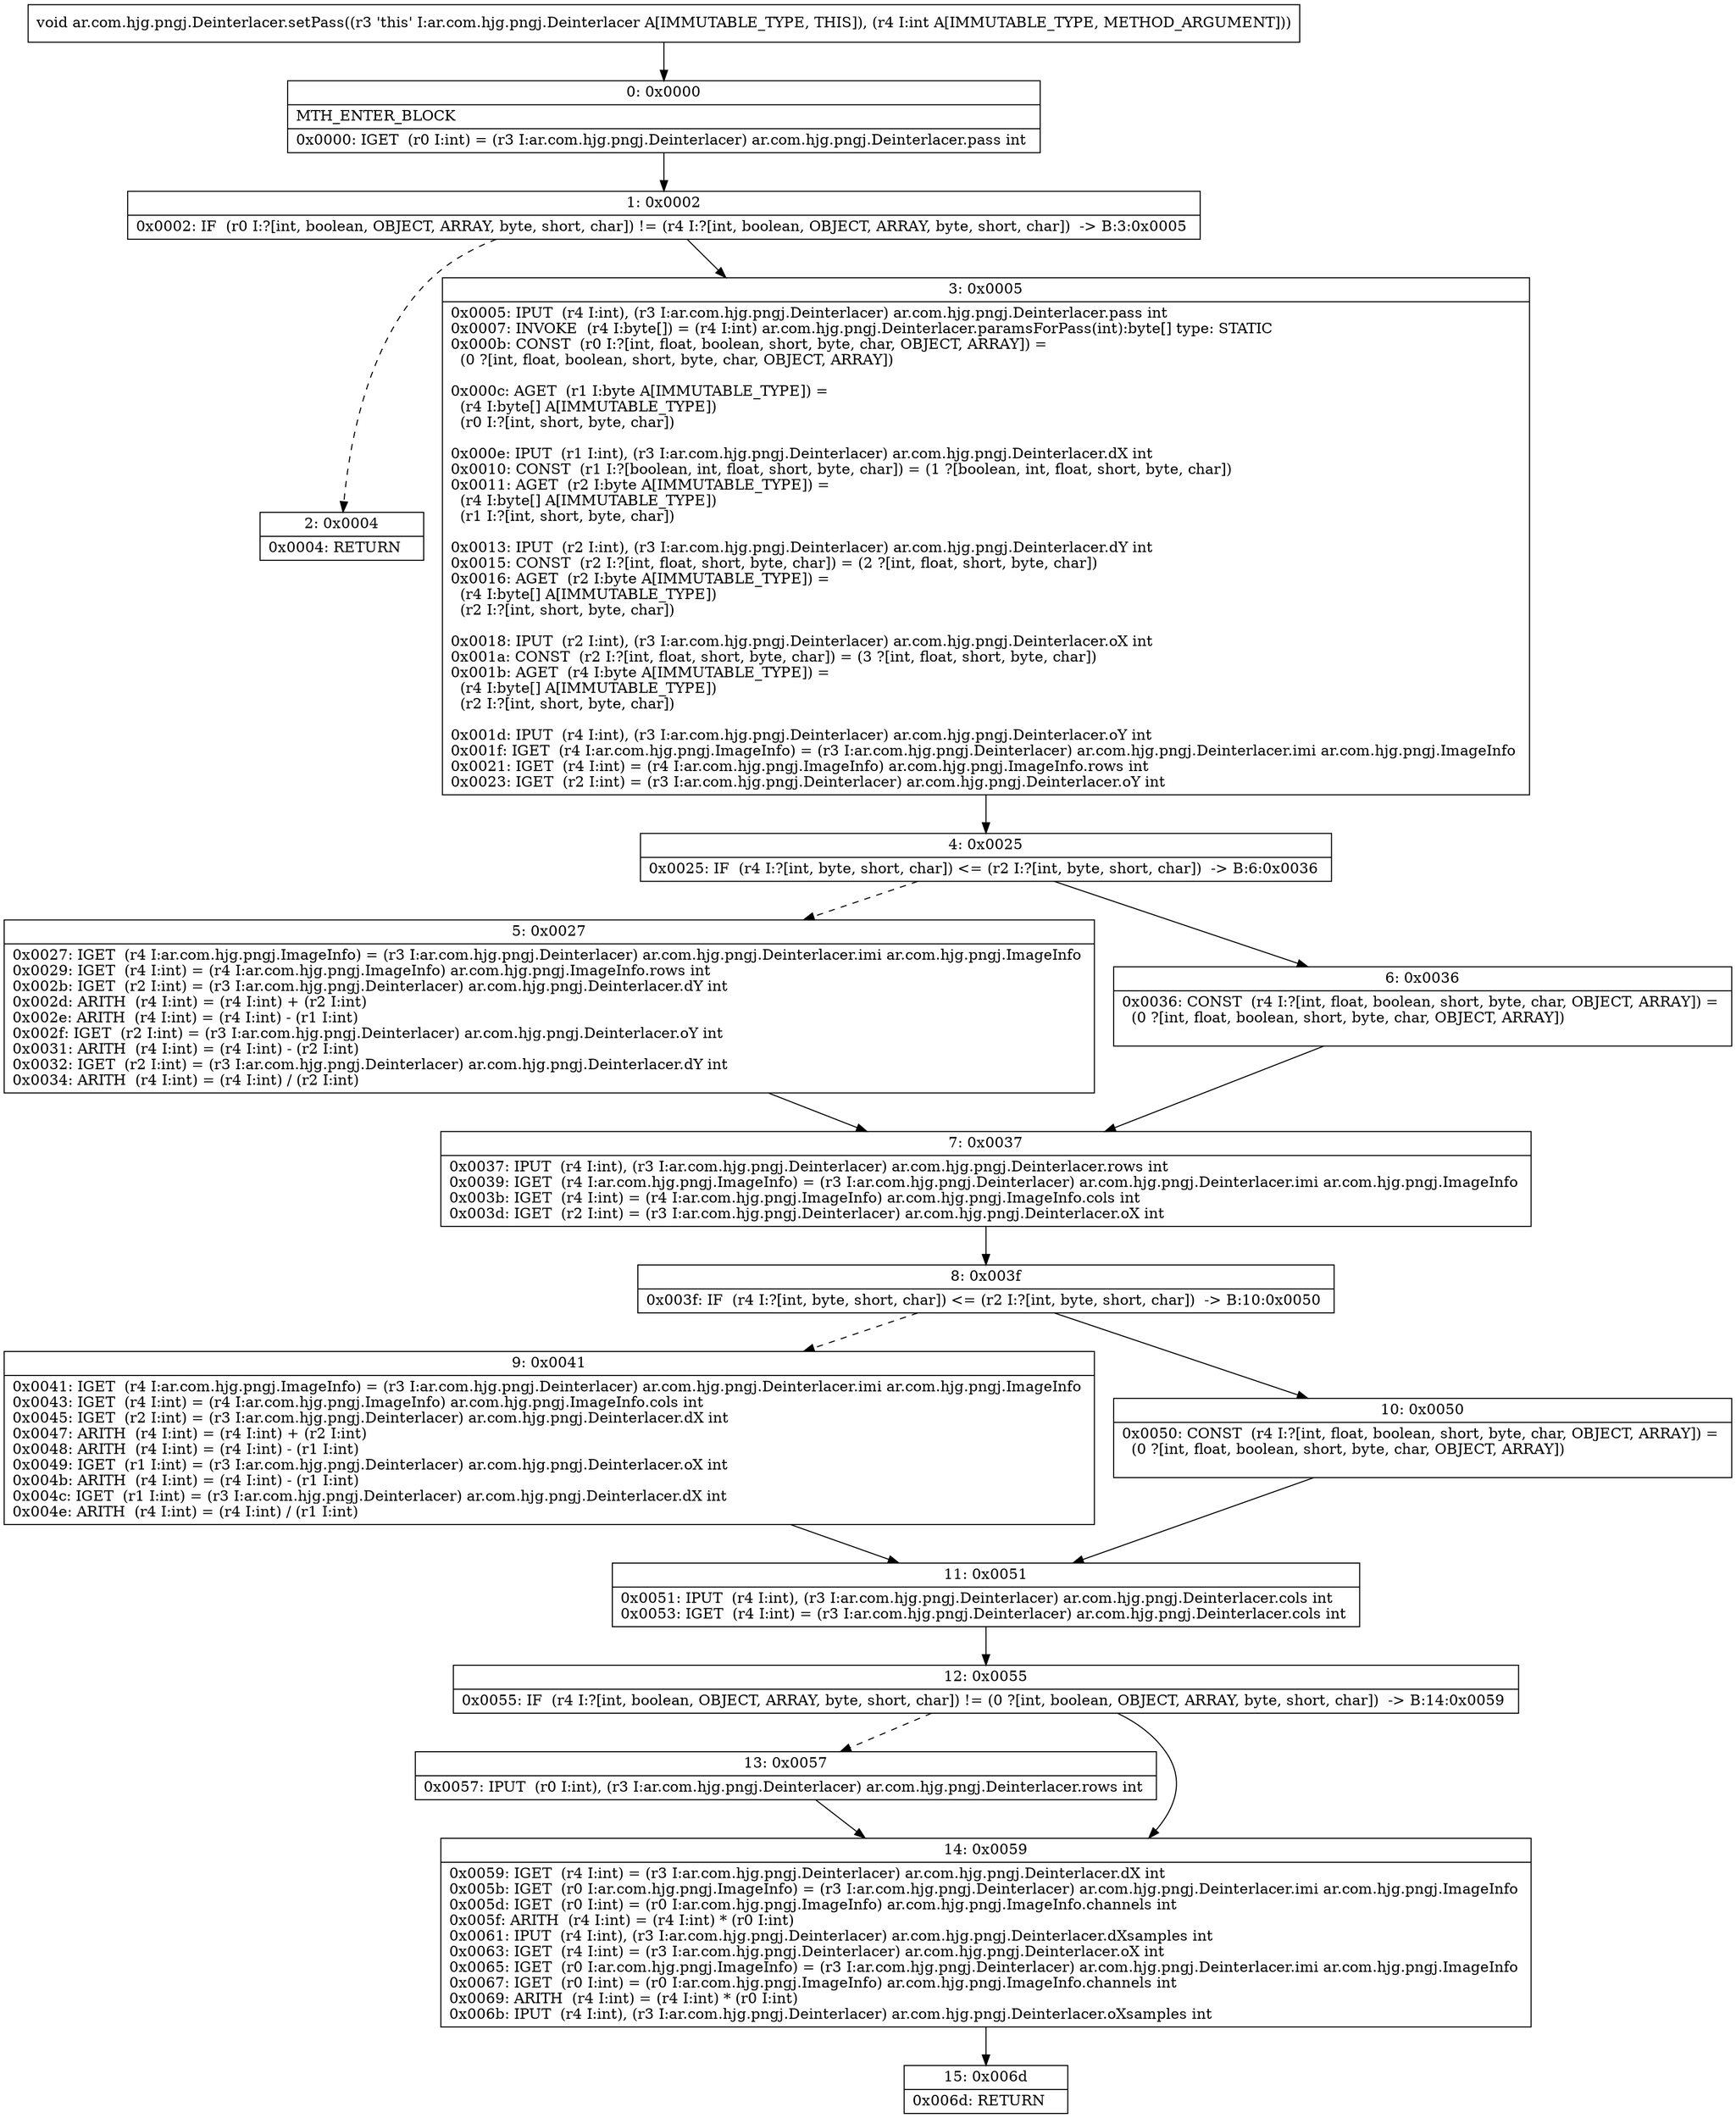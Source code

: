 digraph "CFG forar.com.hjg.pngj.Deinterlacer.setPass(I)V" {
Node_0 [shape=record,label="{0\:\ 0x0000|MTH_ENTER_BLOCK\l|0x0000: IGET  (r0 I:int) = (r3 I:ar.com.hjg.pngj.Deinterlacer) ar.com.hjg.pngj.Deinterlacer.pass int \l}"];
Node_1 [shape=record,label="{1\:\ 0x0002|0x0002: IF  (r0 I:?[int, boolean, OBJECT, ARRAY, byte, short, char]) != (r4 I:?[int, boolean, OBJECT, ARRAY, byte, short, char])  \-\> B:3:0x0005 \l}"];
Node_2 [shape=record,label="{2\:\ 0x0004|0x0004: RETURN   \l}"];
Node_3 [shape=record,label="{3\:\ 0x0005|0x0005: IPUT  (r4 I:int), (r3 I:ar.com.hjg.pngj.Deinterlacer) ar.com.hjg.pngj.Deinterlacer.pass int \l0x0007: INVOKE  (r4 I:byte[]) = (r4 I:int) ar.com.hjg.pngj.Deinterlacer.paramsForPass(int):byte[] type: STATIC \l0x000b: CONST  (r0 I:?[int, float, boolean, short, byte, char, OBJECT, ARRAY]) = \l  (0 ?[int, float, boolean, short, byte, char, OBJECT, ARRAY])\l \l0x000c: AGET  (r1 I:byte A[IMMUTABLE_TYPE]) = \l  (r4 I:byte[] A[IMMUTABLE_TYPE])\l  (r0 I:?[int, short, byte, char])\l \l0x000e: IPUT  (r1 I:int), (r3 I:ar.com.hjg.pngj.Deinterlacer) ar.com.hjg.pngj.Deinterlacer.dX int \l0x0010: CONST  (r1 I:?[boolean, int, float, short, byte, char]) = (1 ?[boolean, int, float, short, byte, char]) \l0x0011: AGET  (r2 I:byte A[IMMUTABLE_TYPE]) = \l  (r4 I:byte[] A[IMMUTABLE_TYPE])\l  (r1 I:?[int, short, byte, char])\l \l0x0013: IPUT  (r2 I:int), (r3 I:ar.com.hjg.pngj.Deinterlacer) ar.com.hjg.pngj.Deinterlacer.dY int \l0x0015: CONST  (r2 I:?[int, float, short, byte, char]) = (2 ?[int, float, short, byte, char]) \l0x0016: AGET  (r2 I:byte A[IMMUTABLE_TYPE]) = \l  (r4 I:byte[] A[IMMUTABLE_TYPE])\l  (r2 I:?[int, short, byte, char])\l \l0x0018: IPUT  (r2 I:int), (r3 I:ar.com.hjg.pngj.Deinterlacer) ar.com.hjg.pngj.Deinterlacer.oX int \l0x001a: CONST  (r2 I:?[int, float, short, byte, char]) = (3 ?[int, float, short, byte, char]) \l0x001b: AGET  (r4 I:byte A[IMMUTABLE_TYPE]) = \l  (r4 I:byte[] A[IMMUTABLE_TYPE])\l  (r2 I:?[int, short, byte, char])\l \l0x001d: IPUT  (r4 I:int), (r3 I:ar.com.hjg.pngj.Deinterlacer) ar.com.hjg.pngj.Deinterlacer.oY int \l0x001f: IGET  (r4 I:ar.com.hjg.pngj.ImageInfo) = (r3 I:ar.com.hjg.pngj.Deinterlacer) ar.com.hjg.pngj.Deinterlacer.imi ar.com.hjg.pngj.ImageInfo \l0x0021: IGET  (r4 I:int) = (r4 I:ar.com.hjg.pngj.ImageInfo) ar.com.hjg.pngj.ImageInfo.rows int \l0x0023: IGET  (r2 I:int) = (r3 I:ar.com.hjg.pngj.Deinterlacer) ar.com.hjg.pngj.Deinterlacer.oY int \l}"];
Node_4 [shape=record,label="{4\:\ 0x0025|0x0025: IF  (r4 I:?[int, byte, short, char]) \<= (r2 I:?[int, byte, short, char])  \-\> B:6:0x0036 \l}"];
Node_5 [shape=record,label="{5\:\ 0x0027|0x0027: IGET  (r4 I:ar.com.hjg.pngj.ImageInfo) = (r3 I:ar.com.hjg.pngj.Deinterlacer) ar.com.hjg.pngj.Deinterlacer.imi ar.com.hjg.pngj.ImageInfo \l0x0029: IGET  (r4 I:int) = (r4 I:ar.com.hjg.pngj.ImageInfo) ar.com.hjg.pngj.ImageInfo.rows int \l0x002b: IGET  (r2 I:int) = (r3 I:ar.com.hjg.pngj.Deinterlacer) ar.com.hjg.pngj.Deinterlacer.dY int \l0x002d: ARITH  (r4 I:int) = (r4 I:int) + (r2 I:int) \l0x002e: ARITH  (r4 I:int) = (r4 I:int) \- (r1 I:int) \l0x002f: IGET  (r2 I:int) = (r3 I:ar.com.hjg.pngj.Deinterlacer) ar.com.hjg.pngj.Deinterlacer.oY int \l0x0031: ARITH  (r4 I:int) = (r4 I:int) \- (r2 I:int) \l0x0032: IGET  (r2 I:int) = (r3 I:ar.com.hjg.pngj.Deinterlacer) ar.com.hjg.pngj.Deinterlacer.dY int \l0x0034: ARITH  (r4 I:int) = (r4 I:int) \/ (r2 I:int) \l}"];
Node_6 [shape=record,label="{6\:\ 0x0036|0x0036: CONST  (r4 I:?[int, float, boolean, short, byte, char, OBJECT, ARRAY]) = \l  (0 ?[int, float, boolean, short, byte, char, OBJECT, ARRAY])\l \l}"];
Node_7 [shape=record,label="{7\:\ 0x0037|0x0037: IPUT  (r4 I:int), (r3 I:ar.com.hjg.pngj.Deinterlacer) ar.com.hjg.pngj.Deinterlacer.rows int \l0x0039: IGET  (r4 I:ar.com.hjg.pngj.ImageInfo) = (r3 I:ar.com.hjg.pngj.Deinterlacer) ar.com.hjg.pngj.Deinterlacer.imi ar.com.hjg.pngj.ImageInfo \l0x003b: IGET  (r4 I:int) = (r4 I:ar.com.hjg.pngj.ImageInfo) ar.com.hjg.pngj.ImageInfo.cols int \l0x003d: IGET  (r2 I:int) = (r3 I:ar.com.hjg.pngj.Deinterlacer) ar.com.hjg.pngj.Deinterlacer.oX int \l}"];
Node_8 [shape=record,label="{8\:\ 0x003f|0x003f: IF  (r4 I:?[int, byte, short, char]) \<= (r2 I:?[int, byte, short, char])  \-\> B:10:0x0050 \l}"];
Node_9 [shape=record,label="{9\:\ 0x0041|0x0041: IGET  (r4 I:ar.com.hjg.pngj.ImageInfo) = (r3 I:ar.com.hjg.pngj.Deinterlacer) ar.com.hjg.pngj.Deinterlacer.imi ar.com.hjg.pngj.ImageInfo \l0x0043: IGET  (r4 I:int) = (r4 I:ar.com.hjg.pngj.ImageInfo) ar.com.hjg.pngj.ImageInfo.cols int \l0x0045: IGET  (r2 I:int) = (r3 I:ar.com.hjg.pngj.Deinterlacer) ar.com.hjg.pngj.Deinterlacer.dX int \l0x0047: ARITH  (r4 I:int) = (r4 I:int) + (r2 I:int) \l0x0048: ARITH  (r4 I:int) = (r4 I:int) \- (r1 I:int) \l0x0049: IGET  (r1 I:int) = (r3 I:ar.com.hjg.pngj.Deinterlacer) ar.com.hjg.pngj.Deinterlacer.oX int \l0x004b: ARITH  (r4 I:int) = (r4 I:int) \- (r1 I:int) \l0x004c: IGET  (r1 I:int) = (r3 I:ar.com.hjg.pngj.Deinterlacer) ar.com.hjg.pngj.Deinterlacer.dX int \l0x004e: ARITH  (r4 I:int) = (r4 I:int) \/ (r1 I:int) \l}"];
Node_10 [shape=record,label="{10\:\ 0x0050|0x0050: CONST  (r4 I:?[int, float, boolean, short, byte, char, OBJECT, ARRAY]) = \l  (0 ?[int, float, boolean, short, byte, char, OBJECT, ARRAY])\l \l}"];
Node_11 [shape=record,label="{11\:\ 0x0051|0x0051: IPUT  (r4 I:int), (r3 I:ar.com.hjg.pngj.Deinterlacer) ar.com.hjg.pngj.Deinterlacer.cols int \l0x0053: IGET  (r4 I:int) = (r3 I:ar.com.hjg.pngj.Deinterlacer) ar.com.hjg.pngj.Deinterlacer.cols int \l}"];
Node_12 [shape=record,label="{12\:\ 0x0055|0x0055: IF  (r4 I:?[int, boolean, OBJECT, ARRAY, byte, short, char]) != (0 ?[int, boolean, OBJECT, ARRAY, byte, short, char])  \-\> B:14:0x0059 \l}"];
Node_13 [shape=record,label="{13\:\ 0x0057|0x0057: IPUT  (r0 I:int), (r3 I:ar.com.hjg.pngj.Deinterlacer) ar.com.hjg.pngj.Deinterlacer.rows int \l}"];
Node_14 [shape=record,label="{14\:\ 0x0059|0x0059: IGET  (r4 I:int) = (r3 I:ar.com.hjg.pngj.Deinterlacer) ar.com.hjg.pngj.Deinterlacer.dX int \l0x005b: IGET  (r0 I:ar.com.hjg.pngj.ImageInfo) = (r3 I:ar.com.hjg.pngj.Deinterlacer) ar.com.hjg.pngj.Deinterlacer.imi ar.com.hjg.pngj.ImageInfo \l0x005d: IGET  (r0 I:int) = (r0 I:ar.com.hjg.pngj.ImageInfo) ar.com.hjg.pngj.ImageInfo.channels int \l0x005f: ARITH  (r4 I:int) = (r4 I:int) * (r0 I:int) \l0x0061: IPUT  (r4 I:int), (r3 I:ar.com.hjg.pngj.Deinterlacer) ar.com.hjg.pngj.Deinterlacer.dXsamples int \l0x0063: IGET  (r4 I:int) = (r3 I:ar.com.hjg.pngj.Deinterlacer) ar.com.hjg.pngj.Deinterlacer.oX int \l0x0065: IGET  (r0 I:ar.com.hjg.pngj.ImageInfo) = (r3 I:ar.com.hjg.pngj.Deinterlacer) ar.com.hjg.pngj.Deinterlacer.imi ar.com.hjg.pngj.ImageInfo \l0x0067: IGET  (r0 I:int) = (r0 I:ar.com.hjg.pngj.ImageInfo) ar.com.hjg.pngj.ImageInfo.channels int \l0x0069: ARITH  (r4 I:int) = (r4 I:int) * (r0 I:int) \l0x006b: IPUT  (r4 I:int), (r3 I:ar.com.hjg.pngj.Deinterlacer) ar.com.hjg.pngj.Deinterlacer.oXsamples int \l}"];
Node_15 [shape=record,label="{15\:\ 0x006d|0x006d: RETURN   \l}"];
MethodNode[shape=record,label="{void ar.com.hjg.pngj.Deinterlacer.setPass((r3 'this' I:ar.com.hjg.pngj.Deinterlacer A[IMMUTABLE_TYPE, THIS]), (r4 I:int A[IMMUTABLE_TYPE, METHOD_ARGUMENT])) }"];
MethodNode -> Node_0;
Node_0 -> Node_1;
Node_1 -> Node_2[style=dashed];
Node_1 -> Node_3;
Node_3 -> Node_4;
Node_4 -> Node_5[style=dashed];
Node_4 -> Node_6;
Node_5 -> Node_7;
Node_6 -> Node_7;
Node_7 -> Node_8;
Node_8 -> Node_9[style=dashed];
Node_8 -> Node_10;
Node_9 -> Node_11;
Node_10 -> Node_11;
Node_11 -> Node_12;
Node_12 -> Node_13[style=dashed];
Node_12 -> Node_14;
Node_13 -> Node_14;
Node_14 -> Node_15;
}

